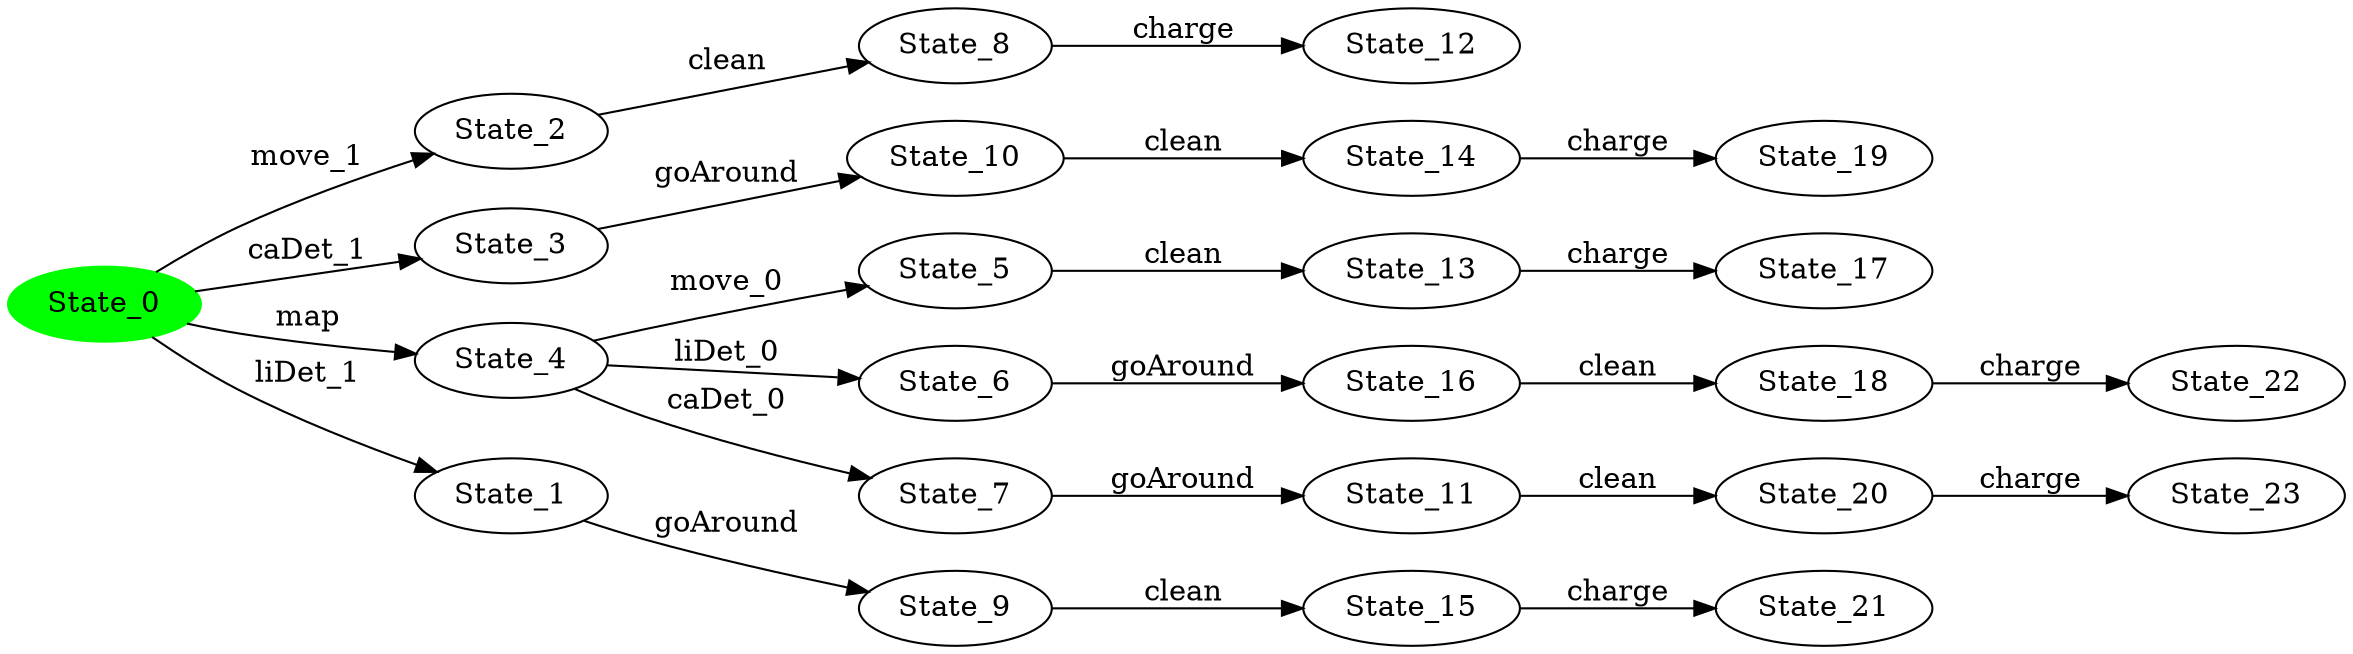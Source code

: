 digraph G {
rankdir=LR;
state0[ label = "State_0", style=filled, color=green ];
state1 [ label = "State_2" ];
state1 -> state2 [ label=" clean " ];
state3 [ label = "State_20" ];
state3 -> state4 [ label=" charge " ];
state5 [ label = "State_10" ];
state5 -> state6 [ label=" clean " ];
state7 [ label = "State_21" ];
state8 [ label = "State_3" ];
state8 -> state5 [ label=" goAround " ];
state9 [ label = "State_22" ];
state10 [ label = "State_11" ];
state10 -> state3 [ label=" clean " ];
state11 [ label = "State_4" ];
state11 -> state12 [ label=" move_0 " ];
state11 -> state13 [ label=" liDet_0 " ];
state11 -> state14 [ label=" caDet_0 " ];
state4 [ label = "State_23" ];
state12 [ label = "State_5" ];
state12 -> state15 [ label=" clean " ];
state16 [ label = "State_12" ];
state0 -> state17 [ label=" liDet_1 " ];
state0 -> state1 [ label=" move_1 " ];
state0 -> state8 [ label=" caDet_1 " ];
state0 -> state11 [ label=" map " ];
state17 [ label = "State_1" ];
state17 -> state18 [ label=" goAround " ];
state13 [ label = "State_6" ];
state13 -> state19 [ label=" goAround " ];
state14 [ label = "State_7" ];
state14 -> state10 [ label=" goAround " ];
state2 [ label = "State_8" ];
state2 -> state16 [ label=" charge " ];
state18 [ label = "State_9" ];
state18 -> state20 [ label=" clean " ];
state21 [ label = "State_17" ];
state22 [ label = "State_18" ];
state22 -> state9 [ label=" charge " ];
state23 [ label = "State_19" ];
state15 [ label = "State_13" ];
state15 -> state21 [ label=" charge " ];
state6 [ label = "State_14" ];
state6 -> state23 [ label=" charge " ];
state20 [ label = "State_15" ];
state20 -> state7 [ label=" charge " ];
state19 [ label = "State_16" ];
state19 -> state22 [ label=" clean " ];
}
